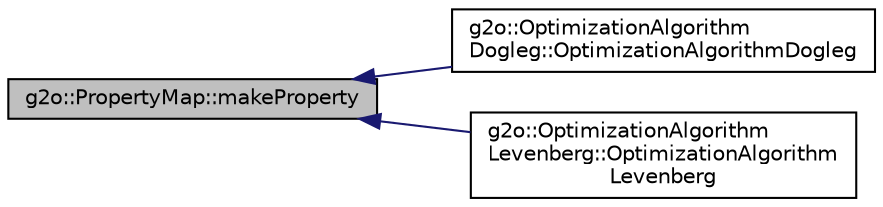 digraph "g2o::PropertyMap::makeProperty"
{
  edge [fontname="Helvetica",fontsize="10",labelfontname="Helvetica",labelfontsize="10"];
  node [fontname="Helvetica",fontsize="10",shape=record];
  rankdir="LR";
  Node7 [label="g2o::PropertyMap::makeProperty",height=0.2,width=0.4,color="black", fillcolor="grey75", style="filled", fontcolor="black"];
  Node7 -> Node8 [dir="back",color="midnightblue",fontsize="10",style="solid",fontname="Helvetica"];
  Node8 [label="g2o::OptimizationAlgorithm\lDogleg::OptimizationAlgorithmDogleg",height=0.2,width=0.4,color="black", fillcolor="white", style="filled",URL="$classg2o_1_1_optimization_algorithm_dogleg.html#ab332f8fb049d1a1fecba18105083052a"];
  Node7 -> Node9 [dir="back",color="midnightblue",fontsize="10",style="solid",fontname="Helvetica"];
  Node9 [label="g2o::OptimizationAlgorithm\lLevenberg::OptimizationAlgorithm\lLevenberg",height=0.2,width=0.4,color="black", fillcolor="white", style="filled",URL="$classg2o_1_1_optimization_algorithm_levenberg.html#aecdac695d6406eb2234bbd8a0c4d53a3"];
}
